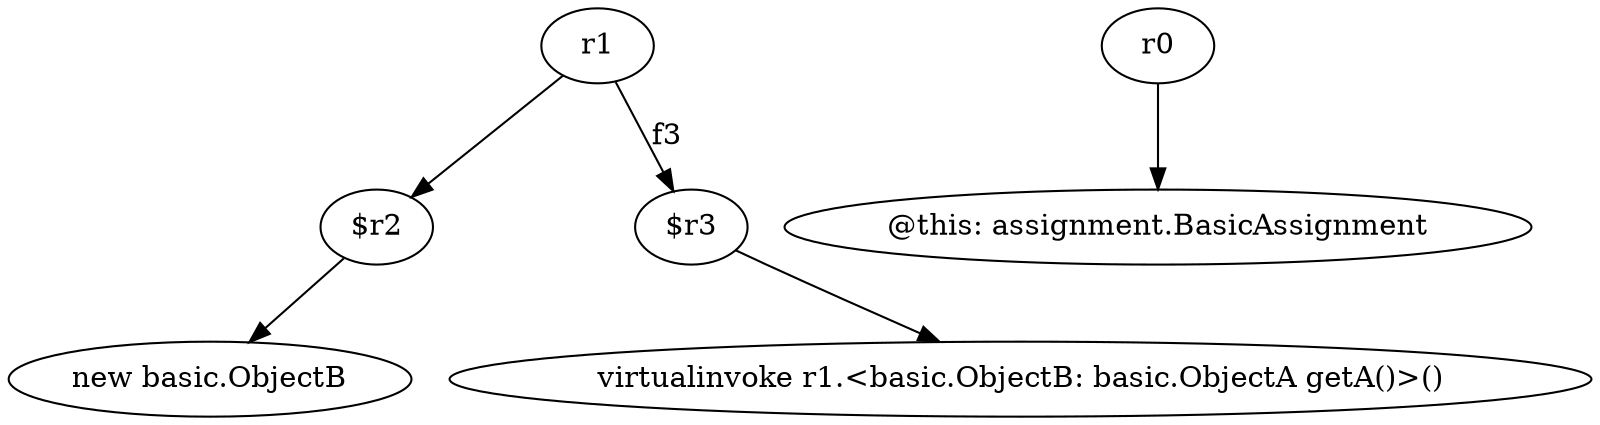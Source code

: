 digraph g {
0[label="r1"]
1[label="$r2"]
0->1[label=""]
2[label="$r3"]
3[label="virtualinvoke r1.<basic.ObjectB: basic.ObjectA getA()>()"]
2->3[label=""]
0->2[label="f3"]
4[label="r0"]
5[label="@this: assignment.BasicAssignment"]
4->5[label=""]
6[label="new basic.ObjectB"]
1->6[label=""]
}